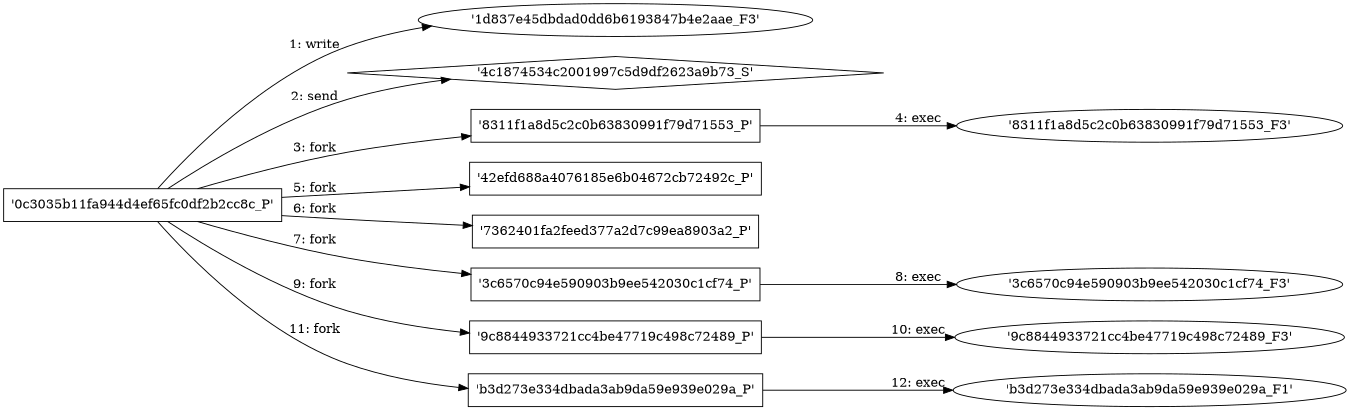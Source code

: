 digraph "D:\Learning\Paper\apt\基于CTI的攻击预警\Dataset\攻击图\ASGfromALLCTI\Recent enhancements for Microsoft Power Platform governance.dot" {
rankdir="LR"
size="9"
fixedsize="false"
splines="true"
nodesep=0.3
ranksep=0
fontsize=10
overlap="scalexy"
engine= "neato"
	"'1d837e45dbdad0dd6b6193847b4e2aae_F3'" [node_type=file shape=ellipse]
	"'0c3035b11fa944d4ef65fc0df2b2cc8c_P'" [node_type=Process shape=box]
	"'0c3035b11fa944d4ef65fc0df2b2cc8c_P'" -> "'1d837e45dbdad0dd6b6193847b4e2aae_F3'" [label="1: write"]
	"'4c1874534c2001997c5d9df2623a9b73_S'" [node_type=Socket shape=diamond]
	"'0c3035b11fa944d4ef65fc0df2b2cc8c_P'" [node_type=Process shape=box]
	"'0c3035b11fa944d4ef65fc0df2b2cc8c_P'" -> "'4c1874534c2001997c5d9df2623a9b73_S'" [label="2: send"]
	"'0c3035b11fa944d4ef65fc0df2b2cc8c_P'" [node_type=Process shape=box]
	"'8311f1a8d5c2c0b63830991f79d71553_P'" [node_type=Process shape=box]
	"'0c3035b11fa944d4ef65fc0df2b2cc8c_P'" -> "'8311f1a8d5c2c0b63830991f79d71553_P'" [label="3: fork"]
	"'8311f1a8d5c2c0b63830991f79d71553_P'" [node_type=Process shape=box]
	"'8311f1a8d5c2c0b63830991f79d71553_F3'" [node_type=File shape=ellipse]
	"'8311f1a8d5c2c0b63830991f79d71553_P'" -> "'8311f1a8d5c2c0b63830991f79d71553_F3'" [label="4: exec"]
	"'0c3035b11fa944d4ef65fc0df2b2cc8c_P'" [node_type=Process shape=box]
	"'42efd688a4076185e6b04672cb72492c_P'" [node_type=Process shape=box]
	"'0c3035b11fa944d4ef65fc0df2b2cc8c_P'" -> "'42efd688a4076185e6b04672cb72492c_P'" [label="5: fork"]
	"'0c3035b11fa944d4ef65fc0df2b2cc8c_P'" [node_type=Process shape=box]
	"'7362401fa2feed377a2d7c99ea8903a2_P'" [node_type=Process shape=box]
	"'0c3035b11fa944d4ef65fc0df2b2cc8c_P'" -> "'7362401fa2feed377a2d7c99ea8903a2_P'" [label="6: fork"]
	"'0c3035b11fa944d4ef65fc0df2b2cc8c_P'" [node_type=Process shape=box]
	"'3c6570c94e590903b9ee542030c1cf74_P'" [node_type=Process shape=box]
	"'0c3035b11fa944d4ef65fc0df2b2cc8c_P'" -> "'3c6570c94e590903b9ee542030c1cf74_P'" [label="7: fork"]
	"'3c6570c94e590903b9ee542030c1cf74_P'" [node_type=Process shape=box]
	"'3c6570c94e590903b9ee542030c1cf74_F3'" [node_type=File shape=ellipse]
	"'3c6570c94e590903b9ee542030c1cf74_P'" -> "'3c6570c94e590903b9ee542030c1cf74_F3'" [label="8: exec"]
	"'0c3035b11fa944d4ef65fc0df2b2cc8c_P'" [node_type=Process shape=box]
	"'9c8844933721cc4be47719c498c72489_P'" [node_type=Process shape=box]
	"'0c3035b11fa944d4ef65fc0df2b2cc8c_P'" -> "'9c8844933721cc4be47719c498c72489_P'" [label="9: fork"]
	"'9c8844933721cc4be47719c498c72489_P'" [node_type=Process shape=box]
	"'9c8844933721cc4be47719c498c72489_F3'" [node_type=File shape=ellipse]
	"'9c8844933721cc4be47719c498c72489_P'" -> "'9c8844933721cc4be47719c498c72489_F3'" [label="10: exec"]
	"'0c3035b11fa944d4ef65fc0df2b2cc8c_P'" [node_type=Process shape=box]
	"'b3d273e334dbada3ab9da59e939e029a_P'" [node_type=Process shape=box]
	"'0c3035b11fa944d4ef65fc0df2b2cc8c_P'" -> "'b3d273e334dbada3ab9da59e939e029a_P'" [label="11: fork"]
	"'b3d273e334dbada3ab9da59e939e029a_P'" [node_type=Process shape=box]
	"'b3d273e334dbada3ab9da59e939e029a_F1'" [node_type=File shape=ellipse]
	"'b3d273e334dbada3ab9da59e939e029a_P'" -> "'b3d273e334dbada3ab9da59e939e029a_F1'" [label="12: exec"]
}
